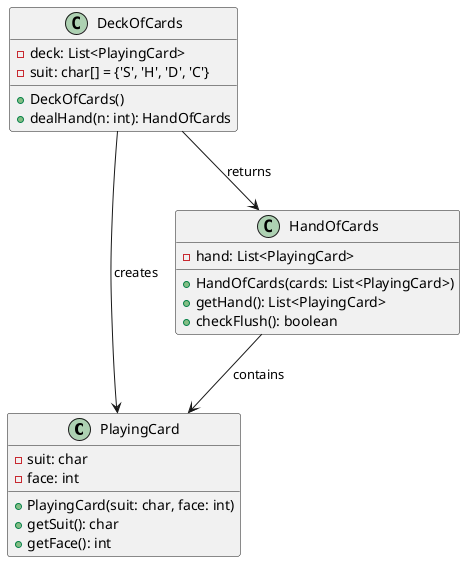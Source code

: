@startuml
class PlayingCard {
  - suit: char
  - face: int
  + PlayingCard(suit: char, face: int)
  + getSuit(): char
  + getFace(): int
}

class DeckOfCards {
  - deck: List<PlayingCard>
  - suit: char[] = {'S', 'H', 'D', 'C'}
  + DeckOfCards()
  + dealHand(n: int): HandOfCards
}

class HandOfCards {
  - hand: List<PlayingCard>
  + HandOfCards(cards: List<PlayingCard>)
  + getHand(): List<PlayingCard>
  + checkFlush(): boolean
}

DeckOfCards --> PlayingCard : creates
DeckOfCards --> HandOfCards : returns
HandOfCards --> PlayingCard : contains
@enduml